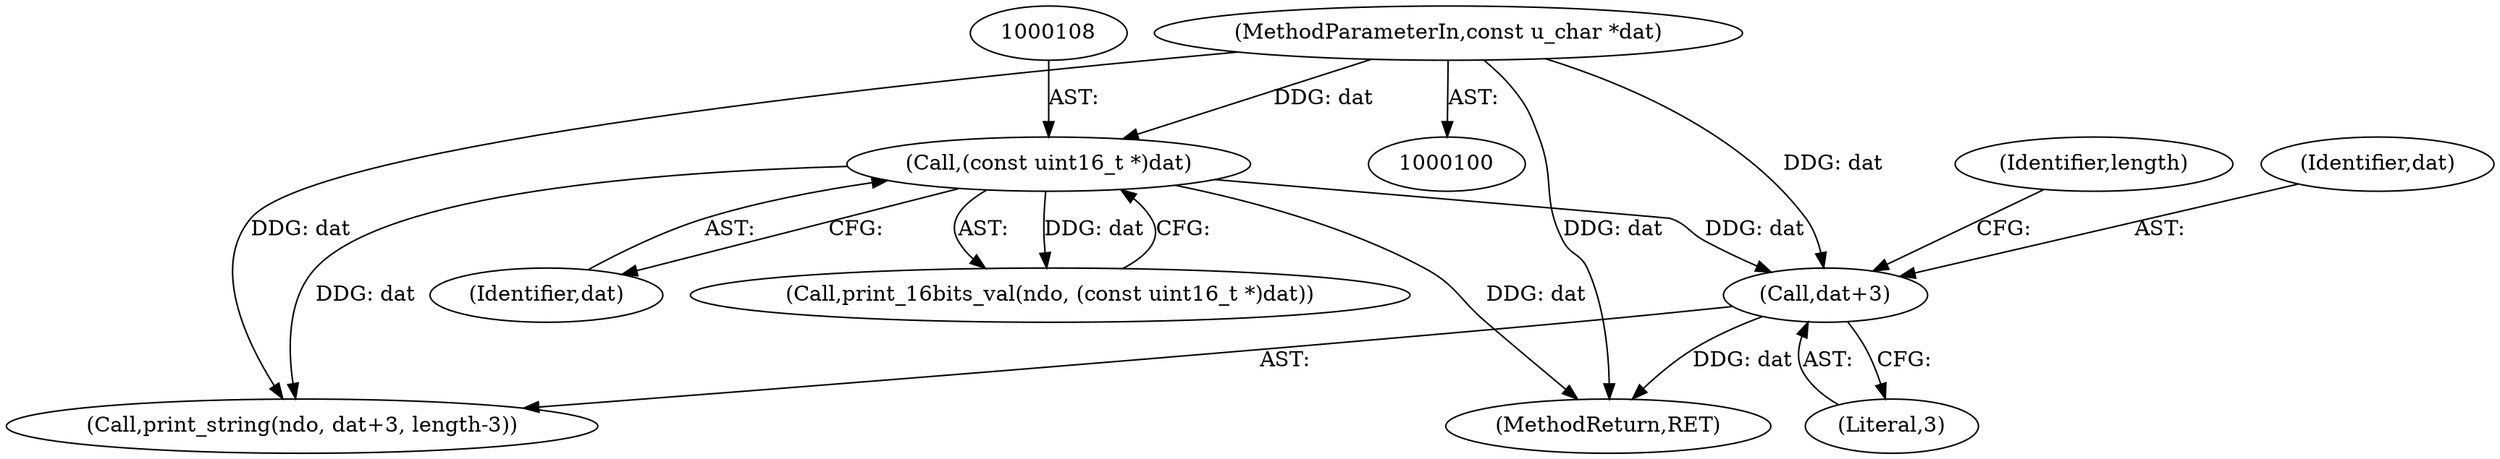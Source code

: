 digraph "1_tcpdump_cc4a7391c616be7a64ed65742ef9ed3f106eb165_11@pointer" {
"1000129" [label="(Call,dat+3)"];
"1000107" [label="(Call,(const uint16_t *)dat)"];
"1000102" [label="(MethodParameterIn,const u_char *dat)"];
"1000131" [label="(Literal,3)"];
"1000133" [label="(Identifier,length)"];
"1000135" [label="(MethodReturn,RET)"];
"1000129" [label="(Call,dat+3)"];
"1000107" [label="(Call,(const uint16_t *)dat)"];
"1000130" [label="(Identifier,dat)"];
"1000127" [label="(Call,print_string(ndo, dat+3, length-3))"];
"1000109" [label="(Identifier,dat)"];
"1000102" [label="(MethodParameterIn,const u_char *dat)"];
"1000105" [label="(Call,print_16bits_val(ndo, (const uint16_t *)dat))"];
"1000129" -> "1000127"  [label="AST: "];
"1000129" -> "1000131"  [label="CFG: "];
"1000130" -> "1000129"  [label="AST: "];
"1000131" -> "1000129"  [label="AST: "];
"1000133" -> "1000129"  [label="CFG: "];
"1000129" -> "1000135"  [label="DDG: dat"];
"1000107" -> "1000129"  [label="DDG: dat"];
"1000102" -> "1000129"  [label="DDG: dat"];
"1000107" -> "1000105"  [label="AST: "];
"1000107" -> "1000109"  [label="CFG: "];
"1000108" -> "1000107"  [label="AST: "];
"1000109" -> "1000107"  [label="AST: "];
"1000105" -> "1000107"  [label="CFG: "];
"1000107" -> "1000135"  [label="DDG: dat"];
"1000107" -> "1000105"  [label="DDG: dat"];
"1000102" -> "1000107"  [label="DDG: dat"];
"1000107" -> "1000127"  [label="DDG: dat"];
"1000102" -> "1000100"  [label="AST: "];
"1000102" -> "1000135"  [label="DDG: dat"];
"1000102" -> "1000127"  [label="DDG: dat"];
}
